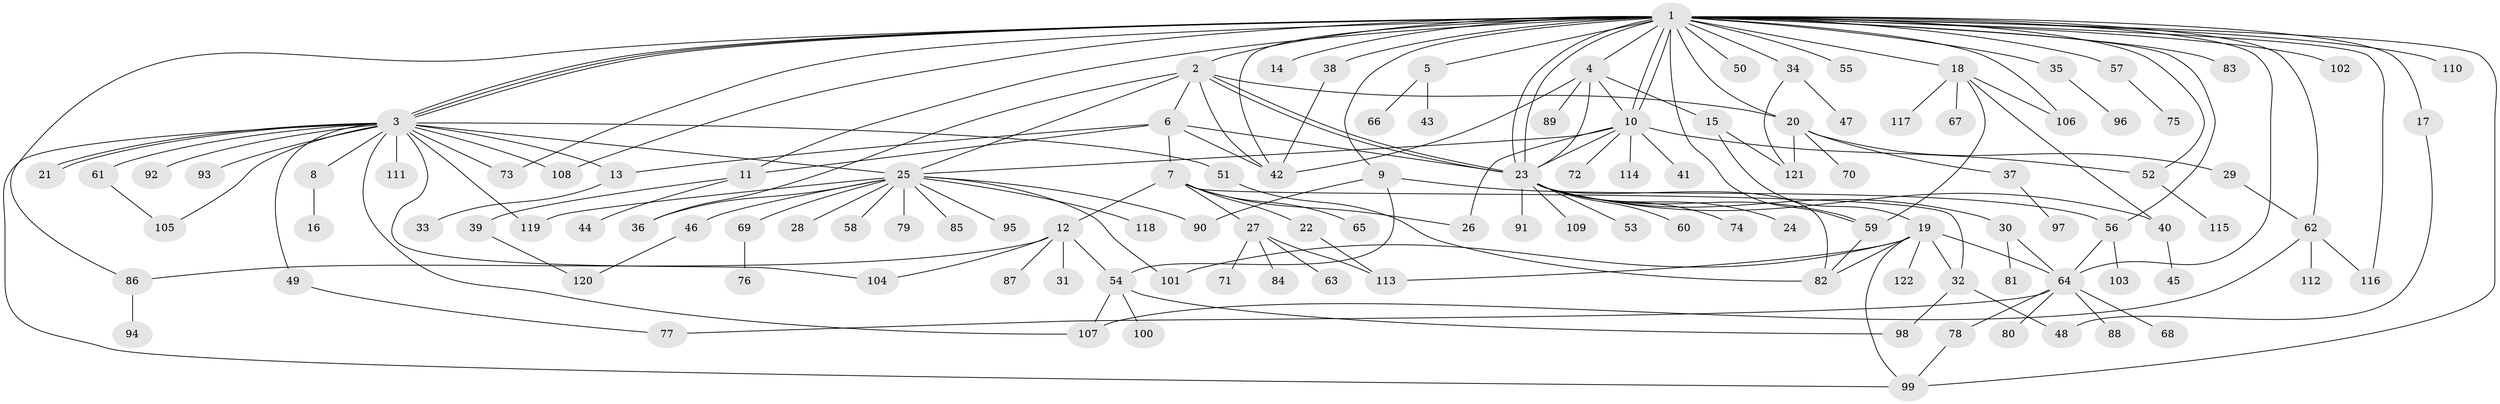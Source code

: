 // Generated by graph-tools (version 1.1) at 2025/11/02/27/25 16:11:16]
// undirected, 122 vertices, 180 edges
graph export_dot {
graph [start="1"]
  node [color=gray90,style=filled];
  1;
  2;
  3;
  4;
  5;
  6;
  7;
  8;
  9;
  10;
  11;
  12;
  13;
  14;
  15;
  16;
  17;
  18;
  19;
  20;
  21;
  22;
  23;
  24;
  25;
  26;
  27;
  28;
  29;
  30;
  31;
  32;
  33;
  34;
  35;
  36;
  37;
  38;
  39;
  40;
  41;
  42;
  43;
  44;
  45;
  46;
  47;
  48;
  49;
  50;
  51;
  52;
  53;
  54;
  55;
  56;
  57;
  58;
  59;
  60;
  61;
  62;
  63;
  64;
  65;
  66;
  67;
  68;
  69;
  70;
  71;
  72;
  73;
  74;
  75;
  76;
  77;
  78;
  79;
  80;
  81;
  82;
  83;
  84;
  85;
  86;
  87;
  88;
  89;
  90;
  91;
  92;
  93;
  94;
  95;
  96;
  97;
  98;
  99;
  100;
  101;
  102;
  103;
  104;
  105;
  106;
  107;
  108;
  109;
  110;
  111;
  112;
  113;
  114;
  115;
  116;
  117;
  118;
  119;
  120;
  121;
  122;
  1 -- 2;
  1 -- 3;
  1 -- 3;
  1 -- 3;
  1 -- 4;
  1 -- 5;
  1 -- 9;
  1 -- 10;
  1 -- 10;
  1 -- 11;
  1 -- 14;
  1 -- 17;
  1 -- 18;
  1 -- 20;
  1 -- 23;
  1 -- 23;
  1 -- 34;
  1 -- 35;
  1 -- 38;
  1 -- 42;
  1 -- 50;
  1 -- 52;
  1 -- 55;
  1 -- 56;
  1 -- 57;
  1 -- 59;
  1 -- 62;
  1 -- 64;
  1 -- 73;
  1 -- 83;
  1 -- 86;
  1 -- 99;
  1 -- 102;
  1 -- 106;
  1 -- 108;
  1 -- 110;
  1 -- 116;
  2 -- 6;
  2 -- 20;
  2 -- 23;
  2 -- 23;
  2 -- 25;
  2 -- 36;
  2 -- 42;
  3 -- 8;
  3 -- 13;
  3 -- 21;
  3 -- 21;
  3 -- 25;
  3 -- 49;
  3 -- 51;
  3 -- 61;
  3 -- 73;
  3 -- 92;
  3 -- 93;
  3 -- 99;
  3 -- 104;
  3 -- 105;
  3 -- 107;
  3 -- 108;
  3 -- 111;
  3 -- 119;
  4 -- 10;
  4 -- 15;
  4 -- 23;
  4 -- 42;
  4 -- 89;
  5 -- 43;
  5 -- 66;
  6 -- 7;
  6 -- 11;
  6 -- 13;
  6 -- 23;
  6 -- 42;
  7 -- 12;
  7 -- 22;
  7 -- 26;
  7 -- 27;
  7 -- 32;
  7 -- 65;
  8 -- 16;
  9 -- 54;
  9 -- 56;
  9 -- 90;
  10 -- 23;
  10 -- 25;
  10 -- 26;
  10 -- 41;
  10 -- 52;
  10 -- 72;
  10 -- 114;
  11 -- 39;
  11 -- 44;
  12 -- 31;
  12 -- 54;
  12 -- 86;
  12 -- 87;
  12 -- 104;
  13 -- 33;
  15 -- 19;
  15 -- 121;
  17 -- 48;
  18 -- 40;
  18 -- 59;
  18 -- 67;
  18 -- 106;
  18 -- 117;
  19 -- 32;
  19 -- 64;
  19 -- 82;
  19 -- 99;
  19 -- 101;
  19 -- 113;
  19 -- 122;
  20 -- 29;
  20 -- 37;
  20 -- 70;
  20 -- 121;
  22 -- 113;
  23 -- 24;
  23 -- 30;
  23 -- 40;
  23 -- 53;
  23 -- 59;
  23 -- 60;
  23 -- 74;
  23 -- 82;
  23 -- 91;
  23 -- 109;
  25 -- 28;
  25 -- 36;
  25 -- 46;
  25 -- 58;
  25 -- 69;
  25 -- 79;
  25 -- 85;
  25 -- 90;
  25 -- 95;
  25 -- 101;
  25 -- 118;
  25 -- 119;
  27 -- 63;
  27 -- 71;
  27 -- 84;
  27 -- 113;
  29 -- 62;
  30 -- 64;
  30 -- 81;
  32 -- 48;
  32 -- 98;
  34 -- 47;
  34 -- 121;
  35 -- 96;
  37 -- 97;
  38 -- 42;
  39 -- 120;
  40 -- 45;
  46 -- 120;
  49 -- 77;
  51 -- 82;
  52 -- 115;
  54 -- 98;
  54 -- 100;
  54 -- 107;
  56 -- 64;
  56 -- 103;
  57 -- 75;
  59 -- 82;
  61 -- 105;
  62 -- 107;
  62 -- 112;
  62 -- 116;
  64 -- 68;
  64 -- 77;
  64 -- 78;
  64 -- 80;
  64 -- 88;
  69 -- 76;
  78 -- 99;
  86 -- 94;
}
